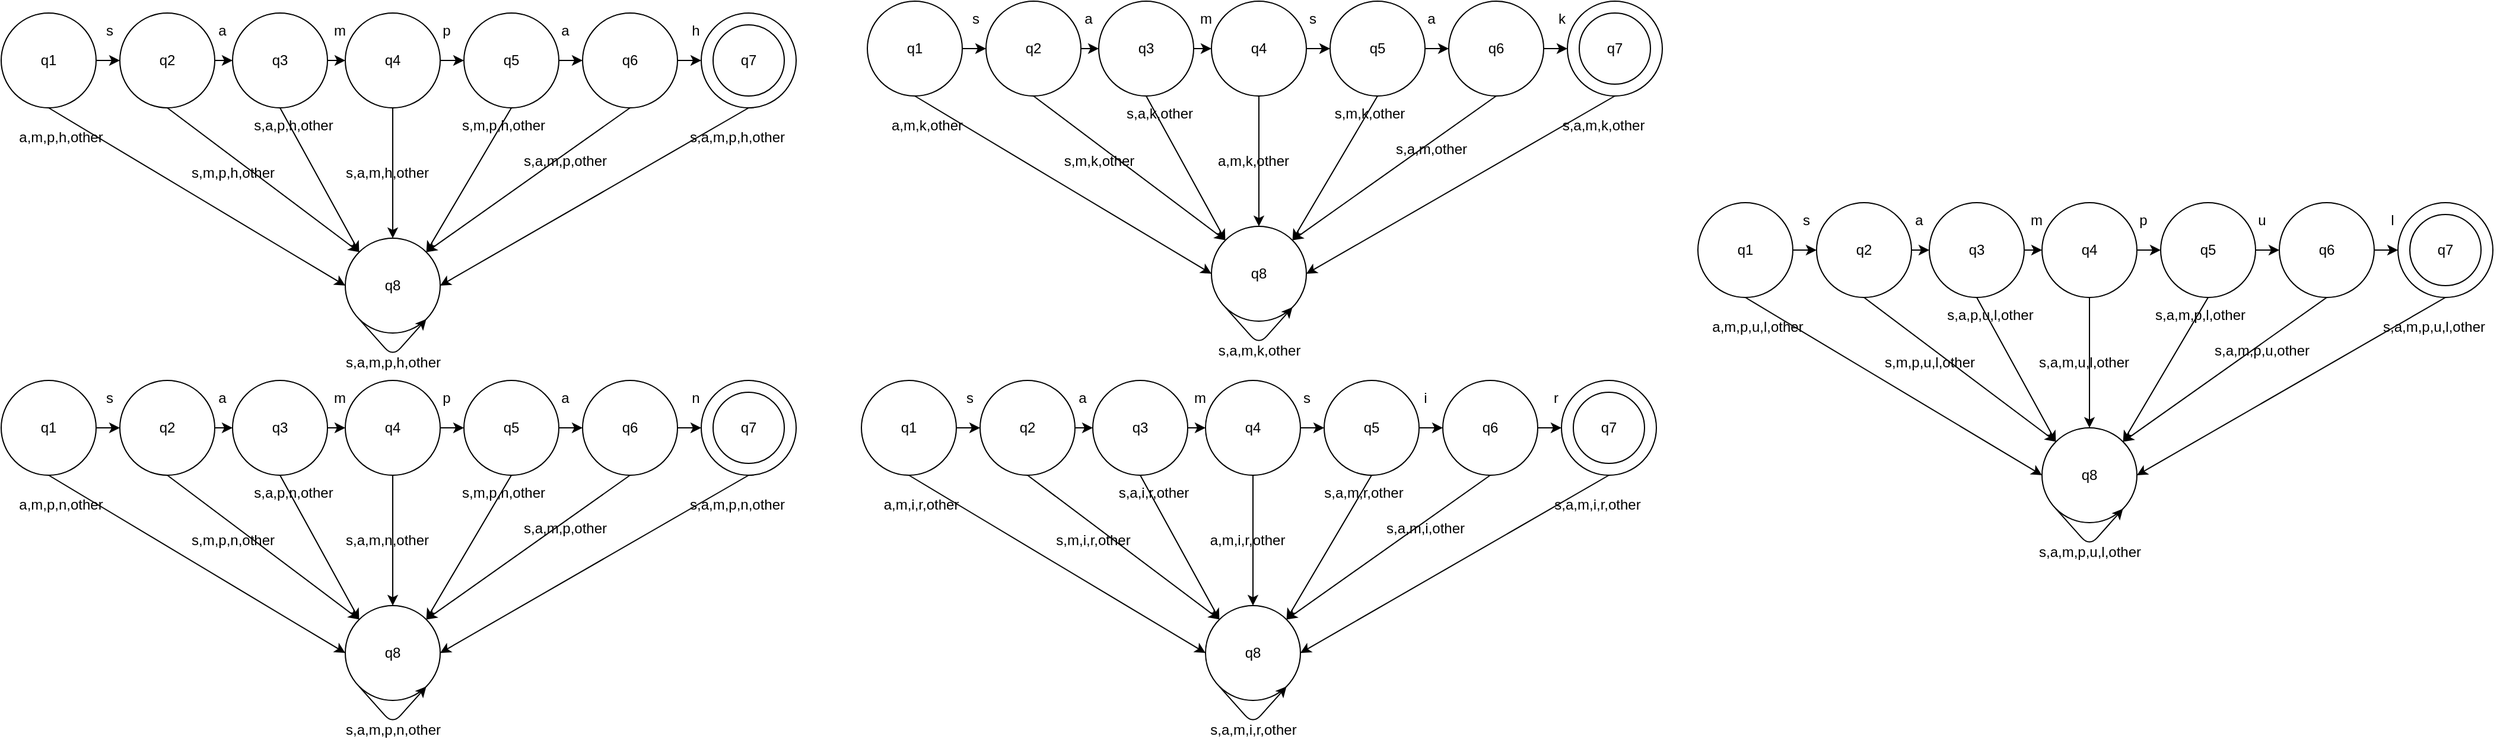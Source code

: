 <mxfile>
    <diagram id="jckyXonBor7XSAsJ5HTM" name="Page-1">
        <mxGraphModel dx="1883" dy="1335" grid="1" gridSize="10" guides="1" tooltips="1" connect="1" arrows="1" fold="1" page="1" pageScale="1" pageWidth="850" pageHeight="1100" math="0" shadow="0">
            <root>
                <mxCell id="0"/>
                <mxCell id="1" parent="0"/>
                <mxCell id="9" style="edgeStyle=none;html=1;exitX=1;exitY=0.5;exitDx=0;exitDy=0;entryX=0;entryY=0.5;entryDx=0;entryDy=0;" parent="1" source="2" target="8" edge="1">
                    <mxGeometry relative="1" as="geometry"/>
                </mxCell>
                <mxCell id="16" style="edgeStyle=none;html=1;exitX=0.5;exitY=1;exitDx=0;exitDy=0;entryX=0;entryY=0.5;entryDx=0;entryDy=0;" parent="1" source="2" target="15" edge="1">
                    <mxGeometry relative="1" as="geometry"/>
                </mxCell>
                <mxCell id="2" value="q1" style="ellipse;whiteSpace=wrap;html=1;" parent="1" vertex="1">
                    <mxGeometry x="50" y="20" width="80" height="80" as="geometry"/>
                </mxCell>
                <mxCell id="22" style="edgeStyle=none;html=1;exitX=0.5;exitY=1;exitDx=0;exitDy=0;entryX=1;entryY=0.5;entryDx=0;entryDy=0;" parent="1" source="3" target="15" edge="1">
                    <mxGeometry relative="1" as="geometry"/>
                </mxCell>
                <mxCell id="3" value="" style="ellipse;whiteSpace=wrap;html=1;" parent="1" vertex="1">
                    <mxGeometry x="640" y="20" width="80" height="80" as="geometry"/>
                </mxCell>
                <mxCell id="13" style="edgeStyle=none;html=1;exitX=1;exitY=0.5;exitDx=0;exitDy=0;entryX=0;entryY=0.5;entryDx=0;entryDy=0;" parent="1" source="4" target="5" edge="1">
                    <mxGeometry relative="1" as="geometry"/>
                </mxCell>
                <mxCell id="20" style="edgeStyle=none;html=1;exitX=0.5;exitY=1;exitDx=0;exitDy=0;entryX=1;entryY=0;entryDx=0;entryDy=0;" parent="1" source="4" target="15" edge="1">
                    <mxGeometry relative="1" as="geometry"/>
                </mxCell>
                <mxCell id="4" value="q5" style="ellipse;whiteSpace=wrap;html=1;" parent="1" vertex="1">
                    <mxGeometry x="440" y="20" width="80" height="80" as="geometry"/>
                </mxCell>
                <mxCell id="14" style="edgeStyle=none;html=1;exitX=1;exitY=0.5;exitDx=0;exitDy=0;entryX=0;entryY=0.5;entryDx=0;entryDy=0;" parent="1" source="5" target="3" edge="1">
                    <mxGeometry relative="1" as="geometry"/>
                </mxCell>
                <mxCell id="21" style="edgeStyle=none;html=1;exitX=0.5;exitY=1;exitDx=0;exitDy=0;entryX=1;entryY=0;entryDx=0;entryDy=0;" parent="1" source="5" target="15" edge="1">
                    <mxGeometry relative="1" as="geometry">
                        <mxPoint x="410" y="260" as="targetPoint"/>
                    </mxGeometry>
                </mxCell>
                <mxCell id="5" value="q6" style="ellipse;whiteSpace=wrap;html=1;" parent="1" vertex="1">
                    <mxGeometry x="540" y="20" width="80" height="80" as="geometry"/>
                </mxCell>
                <mxCell id="12" style="edgeStyle=none;html=1;exitX=1;exitY=0.5;exitDx=0;exitDy=0;entryX=0;entryY=0.5;entryDx=0;entryDy=0;" parent="1" source="6" target="4" edge="1">
                    <mxGeometry relative="1" as="geometry"/>
                </mxCell>
                <mxCell id="19" style="edgeStyle=none;html=1;exitX=0.5;exitY=1;exitDx=0;exitDy=0;entryX=0.5;entryY=0;entryDx=0;entryDy=0;" parent="1" source="6" target="15" edge="1">
                    <mxGeometry relative="1" as="geometry"/>
                </mxCell>
                <mxCell id="6" value="q4" style="ellipse;whiteSpace=wrap;html=1;" parent="1" vertex="1">
                    <mxGeometry x="340" y="20" width="80" height="80" as="geometry"/>
                </mxCell>
                <mxCell id="11" style="edgeStyle=none;html=1;exitX=1;exitY=0.5;exitDx=0;exitDy=0;entryX=0;entryY=0.5;entryDx=0;entryDy=0;" parent="1" source="7" target="6" edge="1">
                    <mxGeometry relative="1" as="geometry"/>
                </mxCell>
                <mxCell id="18" style="edgeStyle=none;html=1;exitX=0.5;exitY=1;exitDx=0;exitDy=0;entryX=0;entryY=0;entryDx=0;entryDy=0;" parent="1" source="7" target="15" edge="1">
                    <mxGeometry relative="1" as="geometry">
                        <mxPoint x="350" y="260" as="targetPoint"/>
                    </mxGeometry>
                </mxCell>
                <mxCell id="7" value="q3" style="ellipse;whiteSpace=wrap;html=1;" parent="1" vertex="1">
                    <mxGeometry x="245" y="20" width="80" height="80" as="geometry"/>
                </mxCell>
                <mxCell id="10" style="edgeStyle=none;html=1;exitX=1;exitY=0.5;exitDx=0;exitDy=0;entryX=0;entryY=0.5;entryDx=0;entryDy=0;" parent="1" source="8" target="7" edge="1">
                    <mxGeometry relative="1" as="geometry"/>
                </mxCell>
                <mxCell id="17" style="edgeStyle=none;html=1;exitX=0.5;exitY=1;exitDx=0;exitDy=0;entryX=0;entryY=0;entryDx=0;entryDy=0;" parent="1" source="8" target="15" edge="1">
                    <mxGeometry relative="1" as="geometry"/>
                </mxCell>
                <mxCell id="8" value="q2" style="ellipse;whiteSpace=wrap;html=1;" parent="1" vertex="1">
                    <mxGeometry x="150" y="20" width="80" height="80" as="geometry"/>
                </mxCell>
                <mxCell id="15" value="q8" style="ellipse;whiteSpace=wrap;html=1;" parent="1" vertex="1">
                    <mxGeometry x="340" y="210" width="80" height="80" as="geometry"/>
                </mxCell>
                <mxCell id="23" value="s" style="text;html=1;align=center;verticalAlign=middle;resizable=0;points=[];autosize=1;strokeColor=none;fillColor=none;" parent="1" vertex="1">
                    <mxGeometry x="126" y="20" width="30" height="30" as="geometry"/>
                </mxCell>
                <mxCell id="24" value="a" style="text;html=1;align=center;verticalAlign=middle;resizable=0;points=[];autosize=1;strokeColor=none;fillColor=none;" parent="1" vertex="1">
                    <mxGeometry x="221" y="20" width="30" height="30" as="geometry"/>
                </mxCell>
                <mxCell id="25" value="m" style="text;html=1;align=center;verticalAlign=middle;resizable=0;points=[];autosize=1;strokeColor=none;fillColor=none;" parent="1" vertex="1">
                    <mxGeometry x="320" y="20" width="30" height="30" as="geometry"/>
                </mxCell>
                <mxCell id="26" value="p" style="text;html=1;align=center;verticalAlign=middle;resizable=0;points=[];autosize=1;strokeColor=none;fillColor=none;" parent="1" vertex="1">
                    <mxGeometry x="410" y="20" width="30" height="30" as="geometry"/>
                </mxCell>
                <mxCell id="27" value="a" style="text;html=1;align=center;verticalAlign=middle;resizable=0;points=[];autosize=1;strokeColor=none;fillColor=none;" parent="1" vertex="1">
                    <mxGeometry x="510" y="20" width="30" height="30" as="geometry"/>
                </mxCell>
                <mxCell id="28" value="h" style="text;html=1;align=center;verticalAlign=middle;resizable=0;points=[];autosize=1;strokeColor=none;fillColor=none;" parent="1" vertex="1">
                    <mxGeometry x="620" y="20" width="30" height="30" as="geometry"/>
                </mxCell>
                <mxCell id="29" value="a,m,p,h,other" style="text;html=1;align=center;verticalAlign=middle;resizable=0;points=[];autosize=1;strokeColor=none;fillColor=none;" parent="1" vertex="1">
                    <mxGeometry x="55" y="110" width="90" height="30" as="geometry"/>
                </mxCell>
                <mxCell id="30" value="s,m,p,h,other" style="text;html=1;align=center;verticalAlign=middle;resizable=0;points=[];autosize=1;strokeColor=none;fillColor=none;" parent="1" vertex="1">
                    <mxGeometry x="200" y="140" width="90" height="30" as="geometry"/>
                </mxCell>
                <mxCell id="31" value="s,a,p,h,other" style="text;html=1;align=center;verticalAlign=middle;resizable=0;points=[];autosize=1;strokeColor=none;fillColor=none;" parent="1" vertex="1">
                    <mxGeometry x="251" y="100" width="90" height="30" as="geometry"/>
                </mxCell>
                <mxCell id="32" value="s,a,m,h,other" style="text;html=1;align=center;verticalAlign=middle;resizable=0;points=[];autosize=1;strokeColor=none;fillColor=none;" parent="1" vertex="1">
                    <mxGeometry x="330" y="140" width="90" height="30" as="geometry"/>
                </mxCell>
                <mxCell id="35" value="s,m,p,h,other" style="text;html=1;align=center;verticalAlign=middle;resizable=0;points=[];autosize=1;strokeColor=none;fillColor=none;" parent="1" vertex="1">
                    <mxGeometry x="428" y="100" width="90" height="30" as="geometry"/>
                </mxCell>
                <mxCell id="36" value="s,a,m,p,other" style="text;html=1;align=center;verticalAlign=middle;resizable=0;points=[];autosize=1;strokeColor=none;fillColor=none;" parent="1" vertex="1">
                    <mxGeometry x="480" y="130" width="90" height="30" as="geometry"/>
                </mxCell>
                <mxCell id="38" value="s,a,m,p,h,other" style="text;html=1;align=center;verticalAlign=middle;resizable=0;points=[];autosize=1;strokeColor=none;fillColor=none;" parent="1" vertex="1">
                    <mxGeometry x="620" y="110" width="100" height="30" as="geometry"/>
                </mxCell>
                <mxCell id="39" value="s,a,m,p,h,other" style="text;html=1;align=center;verticalAlign=middle;resizable=0;points=[];autosize=1;strokeColor=none;fillColor=none;" parent="1" vertex="1">
                    <mxGeometry x="330" y="300" width="100" height="30" as="geometry"/>
                </mxCell>
                <mxCell id="40" value="q7" style="ellipse;whiteSpace=wrap;html=1;aspect=fixed;" parent="1" vertex="1">
                    <mxGeometry x="650" y="30" width="60" height="60" as="geometry"/>
                </mxCell>
                <mxCell id="41" style="edgeStyle=none;html=1;exitX=1;exitY=0.5;exitDx=0;exitDy=0;entryX=0;entryY=0.5;entryDx=0;entryDy=0;" parent="1" source="43" target="60" edge="1">
                    <mxGeometry relative="1" as="geometry"/>
                </mxCell>
                <mxCell id="42" style="edgeStyle=none;html=1;exitX=0.5;exitY=1;exitDx=0;exitDy=0;entryX=0;entryY=0.5;entryDx=0;entryDy=0;" parent="1" source="43" target="61" edge="1">
                    <mxGeometry relative="1" as="geometry"/>
                </mxCell>
                <mxCell id="43" value="q1" style="ellipse;whiteSpace=wrap;html=1;" parent="1" vertex="1">
                    <mxGeometry x="50" y="330" width="80" height="80" as="geometry"/>
                </mxCell>
                <mxCell id="44" style="edgeStyle=none;html=1;exitX=0.5;exitY=1;exitDx=0;exitDy=0;entryX=1;entryY=0.5;entryDx=0;entryDy=0;" parent="1" source="45" target="61" edge="1">
                    <mxGeometry relative="1" as="geometry"/>
                </mxCell>
                <mxCell id="45" value="" style="ellipse;whiteSpace=wrap;html=1;" parent="1" vertex="1">
                    <mxGeometry x="640" y="330" width="80" height="80" as="geometry"/>
                </mxCell>
                <mxCell id="46" style="edgeStyle=none;html=1;exitX=1;exitY=0.5;exitDx=0;exitDy=0;entryX=0;entryY=0.5;entryDx=0;entryDy=0;" parent="1" source="48" target="51" edge="1">
                    <mxGeometry relative="1" as="geometry"/>
                </mxCell>
                <mxCell id="47" style="edgeStyle=none;html=1;exitX=0.5;exitY=1;exitDx=0;exitDy=0;entryX=1;entryY=0;entryDx=0;entryDy=0;" parent="1" source="48" target="61" edge="1">
                    <mxGeometry relative="1" as="geometry"/>
                </mxCell>
                <mxCell id="48" value="q5" style="ellipse;whiteSpace=wrap;html=1;" parent="1" vertex="1">
                    <mxGeometry x="440" y="330" width="80" height="80" as="geometry"/>
                </mxCell>
                <mxCell id="49" style="edgeStyle=none;html=1;exitX=1;exitY=0.5;exitDx=0;exitDy=0;entryX=0;entryY=0.5;entryDx=0;entryDy=0;" parent="1" source="51" target="45" edge="1">
                    <mxGeometry relative="1" as="geometry"/>
                </mxCell>
                <mxCell id="50" style="edgeStyle=none;html=1;exitX=0.5;exitY=1;exitDx=0;exitDy=0;entryX=1;entryY=0;entryDx=0;entryDy=0;" parent="1" source="51" target="61" edge="1">
                    <mxGeometry relative="1" as="geometry">
                        <mxPoint x="410" y="570" as="targetPoint"/>
                    </mxGeometry>
                </mxCell>
                <mxCell id="51" value="q6" style="ellipse;whiteSpace=wrap;html=1;" parent="1" vertex="1">
                    <mxGeometry x="540" y="330" width="80" height="80" as="geometry"/>
                </mxCell>
                <mxCell id="52" style="edgeStyle=none;html=1;exitX=1;exitY=0.5;exitDx=0;exitDy=0;entryX=0;entryY=0.5;entryDx=0;entryDy=0;" parent="1" source="54" target="48" edge="1">
                    <mxGeometry relative="1" as="geometry"/>
                </mxCell>
                <mxCell id="53" style="edgeStyle=none;html=1;exitX=0.5;exitY=1;exitDx=0;exitDy=0;entryX=0.5;entryY=0;entryDx=0;entryDy=0;" parent="1" source="54" target="61" edge="1">
                    <mxGeometry relative="1" as="geometry"/>
                </mxCell>
                <mxCell id="54" value="q4" style="ellipse;whiteSpace=wrap;html=1;" parent="1" vertex="1">
                    <mxGeometry x="340" y="330" width="80" height="80" as="geometry"/>
                </mxCell>
                <mxCell id="55" style="edgeStyle=none;html=1;exitX=1;exitY=0.5;exitDx=0;exitDy=0;entryX=0;entryY=0.5;entryDx=0;entryDy=0;" parent="1" source="57" target="54" edge="1">
                    <mxGeometry relative="1" as="geometry"/>
                </mxCell>
                <mxCell id="56" style="edgeStyle=none;html=1;exitX=0.5;exitY=1;exitDx=0;exitDy=0;entryX=0;entryY=0;entryDx=0;entryDy=0;" parent="1" source="57" target="61" edge="1">
                    <mxGeometry relative="1" as="geometry">
                        <mxPoint x="350" y="570" as="targetPoint"/>
                    </mxGeometry>
                </mxCell>
                <mxCell id="57" value="q3" style="ellipse;whiteSpace=wrap;html=1;" parent="1" vertex="1">
                    <mxGeometry x="245" y="330" width="80" height="80" as="geometry"/>
                </mxCell>
                <mxCell id="58" style="edgeStyle=none;html=1;exitX=1;exitY=0.5;exitDx=0;exitDy=0;entryX=0;entryY=0.5;entryDx=0;entryDy=0;" parent="1" source="60" target="57" edge="1">
                    <mxGeometry relative="1" as="geometry"/>
                </mxCell>
                <mxCell id="59" style="edgeStyle=none;html=1;exitX=0.5;exitY=1;exitDx=0;exitDy=0;entryX=0;entryY=0;entryDx=0;entryDy=0;" parent="1" source="60" target="61" edge="1">
                    <mxGeometry relative="1" as="geometry"/>
                </mxCell>
                <mxCell id="60" value="q2" style="ellipse;whiteSpace=wrap;html=1;" parent="1" vertex="1">
                    <mxGeometry x="150" y="330" width="80" height="80" as="geometry"/>
                </mxCell>
                <mxCell id="61" value="q8" style="ellipse;whiteSpace=wrap;html=1;" parent="1" vertex="1">
                    <mxGeometry x="340" y="520" width="80" height="80" as="geometry"/>
                </mxCell>
                <mxCell id="62" value="s" style="text;html=1;align=center;verticalAlign=middle;resizable=0;points=[];autosize=1;strokeColor=none;fillColor=none;" parent="1" vertex="1">
                    <mxGeometry x="126" y="330" width="30" height="30" as="geometry"/>
                </mxCell>
                <mxCell id="63" value="a" style="text;html=1;align=center;verticalAlign=middle;resizable=0;points=[];autosize=1;strokeColor=none;fillColor=none;" parent="1" vertex="1">
                    <mxGeometry x="221" y="330" width="30" height="30" as="geometry"/>
                </mxCell>
                <mxCell id="64" value="m" style="text;html=1;align=center;verticalAlign=middle;resizable=0;points=[];autosize=1;strokeColor=none;fillColor=none;" parent="1" vertex="1">
                    <mxGeometry x="320" y="330" width="30" height="30" as="geometry"/>
                </mxCell>
                <mxCell id="65" value="p" style="text;html=1;align=center;verticalAlign=middle;resizable=0;points=[];autosize=1;strokeColor=none;fillColor=none;" parent="1" vertex="1">
                    <mxGeometry x="410" y="330" width="30" height="30" as="geometry"/>
                </mxCell>
                <mxCell id="66" value="a" style="text;html=1;align=center;verticalAlign=middle;resizable=0;points=[];autosize=1;strokeColor=none;fillColor=none;" parent="1" vertex="1">
                    <mxGeometry x="510" y="330" width="30" height="30" as="geometry"/>
                </mxCell>
                <mxCell id="67" value="n" style="text;html=1;align=center;verticalAlign=middle;resizable=0;points=[];autosize=1;strokeColor=none;fillColor=none;" parent="1" vertex="1">
                    <mxGeometry x="620" y="330" width="30" height="30" as="geometry"/>
                </mxCell>
                <mxCell id="68" value="a,m,p,n,other" style="text;html=1;align=center;verticalAlign=middle;resizable=0;points=[];autosize=1;strokeColor=none;fillColor=none;" parent="1" vertex="1">
                    <mxGeometry x="55" y="420" width="90" height="30" as="geometry"/>
                </mxCell>
                <mxCell id="69" value="s,m,p,n,other" style="text;html=1;align=center;verticalAlign=middle;resizable=0;points=[];autosize=1;strokeColor=none;fillColor=none;" parent="1" vertex="1">
                    <mxGeometry x="200" y="450" width="90" height="30" as="geometry"/>
                </mxCell>
                <mxCell id="70" value="s,a,p,n,other" style="text;html=1;align=center;verticalAlign=middle;resizable=0;points=[];autosize=1;strokeColor=none;fillColor=none;" parent="1" vertex="1">
                    <mxGeometry x="251" y="410" width="90" height="30" as="geometry"/>
                </mxCell>
                <mxCell id="71" value="s,a,m,n,other" style="text;html=1;align=center;verticalAlign=middle;resizable=0;points=[];autosize=1;strokeColor=none;fillColor=none;" parent="1" vertex="1">
                    <mxGeometry x="330" y="450" width="90" height="30" as="geometry"/>
                </mxCell>
                <mxCell id="72" value="s,m,p,n,other" style="text;html=1;align=center;verticalAlign=middle;resizable=0;points=[];autosize=1;strokeColor=none;fillColor=none;" parent="1" vertex="1">
                    <mxGeometry x="428" y="410" width="90" height="30" as="geometry"/>
                </mxCell>
                <mxCell id="73" value="s,a,m,p,other" style="text;html=1;align=center;verticalAlign=middle;resizable=0;points=[];autosize=1;strokeColor=none;fillColor=none;" parent="1" vertex="1">
                    <mxGeometry x="480" y="440" width="90" height="30" as="geometry"/>
                </mxCell>
                <mxCell id="74" value="s,a,m,p,n,other" style="text;html=1;align=center;verticalAlign=middle;resizable=0;points=[];autosize=1;strokeColor=none;fillColor=none;" parent="1" vertex="1">
                    <mxGeometry x="620" y="420" width="100" height="30" as="geometry"/>
                </mxCell>
                <mxCell id="75" value="s,a,m,p,n,other" style="text;html=1;align=center;verticalAlign=middle;resizable=0;points=[];autosize=1;strokeColor=none;fillColor=none;" parent="1" vertex="1">
                    <mxGeometry x="330" y="610" width="100" height="30" as="geometry"/>
                </mxCell>
                <mxCell id="76" value="q7" style="ellipse;whiteSpace=wrap;html=1;aspect=fixed;" parent="1" vertex="1">
                    <mxGeometry x="650" y="340" width="60" height="60" as="geometry"/>
                </mxCell>
                <mxCell id="77" style="edgeStyle=none;html=1;exitX=1;exitY=0.5;exitDx=0;exitDy=0;entryX=0;entryY=0.5;entryDx=0;entryDy=0;" parent="1" source="79" target="96" edge="1">
                    <mxGeometry relative="1" as="geometry"/>
                </mxCell>
                <mxCell id="78" style="edgeStyle=none;html=1;exitX=0.5;exitY=1;exitDx=0;exitDy=0;entryX=0;entryY=0.5;entryDx=0;entryDy=0;" parent="1" source="79" target="97" edge="1">
                    <mxGeometry relative="1" as="geometry"/>
                </mxCell>
                <mxCell id="79" value="q1" style="ellipse;whiteSpace=wrap;html=1;" parent="1" vertex="1">
                    <mxGeometry x="1480" y="180" width="80" height="80" as="geometry"/>
                </mxCell>
                <mxCell id="80" style="edgeStyle=none;html=1;exitX=0.5;exitY=1;exitDx=0;exitDy=0;entryX=1;entryY=0.5;entryDx=0;entryDy=0;" parent="1" source="81" target="97" edge="1">
                    <mxGeometry relative="1" as="geometry"/>
                </mxCell>
                <mxCell id="81" value="" style="ellipse;whiteSpace=wrap;html=1;" parent="1" vertex="1">
                    <mxGeometry x="2070" y="180" width="80" height="80" as="geometry"/>
                </mxCell>
                <mxCell id="82" style="edgeStyle=none;html=1;exitX=1;exitY=0.5;exitDx=0;exitDy=0;entryX=0;entryY=0.5;entryDx=0;entryDy=0;" parent="1" source="84" target="87" edge="1">
                    <mxGeometry relative="1" as="geometry"/>
                </mxCell>
                <mxCell id="83" style="edgeStyle=none;html=1;exitX=0.5;exitY=1;exitDx=0;exitDy=0;entryX=1;entryY=0;entryDx=0;entryDy=0;" parent="1" source="84" target="97" edge="1">
                    <mxGeometry relative="1" as="geometry"/>
                </mxCell>
                <mxCell id="84" value="q5" style="ellipse;whiteSpace=wrap;html=1;" parent="1" vertex="1">
                    <mxGeometry x="1870" y="180" width="80" height="80" as="geometry"/>
                </mxCell>
                <mxCell id="85" style="edgeStyle=none;html=1;exitX=1;exitY=0.5;exitDx=0;exitDy=0;entryX=0;entryY=0.5;entryDx=0;entryDy=0;" parent="1" source="87" target="81" edge="1">
                    <mxGeometry relative="1" as="geometry"/>
                </mxCell>
                <mxCell id="86" style="edgeStyle=none;html=1;exitX=0.5;exitY=1;exitDx=0;exitDy=0;entryX=1;entryY=0;entryDx=0;entryDy=0;" parent="1" source="87" target="97" edge="1">
                    <mxGeometry relative="1" as="geometry">
                        <mxPoint x="1840" y="420" as="targetPoint"/>
                    </mxGeometry>
                </mxCell>
                <mxCell id="87" value="q6" style="ellipse;whiteSpace=wrap;html=1;" parent="1" vertex="1">
                    <mxGeometry x="1970" y="180" width="80" height="80" as="geometry"/>
                </mxCell>
                <mxCell id="88" style="edgeStyle=none;html=1;exitX=1;exitY=0.5;exitDx=0;exitDy=0;entryX=0;entryY=0.5;entryDx=0;entryDy=0;" parent="1" source="90" target="84" edge="1">
                    <mxGeometry relative="1" as="geometry"/>
                </mxCell>
                <mxCell id="89" style="edgeStyle=none;html=1;exitX=0.5;exitY=1;exitDx=0;exitDy=0;entryX=0.5;entryY=0;entryDx=0;entryDy=0;" parent="1" source="90" target="97" edge="1">
                    <mxGeometry relative="1" as="geometry"/>
                </mxCell>
                <mxCell id="90" value="q4" style="ellipse;whiteSpace=wrap;html=1;" parent="1" vertex="1">
                    <mxGeometry x="1770" y="180" width="80" height="80" as="geometry"/>
                </mxCell>
                <mxCell id="91" style="edgeStyle=none;html=1;exitX=1;exitY=0.5;exitDx=0;exitDy=0;entryX=0;entryY=0.5;entryDx=0;entryDy=0;" parent="1" source="93" target="90" edge="1">
                    <mxGeometry relative="1" as="geometry"/>
                </mxCell>
                <mxCell id="92" style="edgeStyle=none;html=1;exitX=0.5;exitY=1;exitDx=0;exitDy=0;entryX=0;entryY=0;entryDx=0;entryDy=0;" parent="1" source="93" target="97" edge="1">
                    <mxGeometry relative="1" as="geometry">
                        <mxPoint x="1780" y="420" as="targetPoint"/>
                    </mxGeometry>
                </mxCell>
                <mxCell id="93" value="q3" style="ellipse;whiteSpace=wrap;html=1;" parent="1" vertex="1">
                    <mxGeometry x="1675" y="180" width="80" height="80" as="geometry"/>
                </mxCell>
                <mxCell id="94" style="edgeStyle=none;html=1;exitX=1;exitY=0.5;exitDx=0;exitDy=0;entryX=0;entryY=0.5;entryDx=0;entryDy=0;" parent="1" source="96" target="93" edge="1">
                    <mxGeometry relative="1" as="geometry"/>
                </mxCell>
                <mxCell id="95" style="edgeStyle=none;html=1;exitX=0.5;exitY=1;exitDx=0;exitDy=0;entryX=0;entryY=0;entryDx=0;entryDy=0;" parent="1" source="96" target="97" edge="1">
                    <mxGeometry relative="1" as="geometry"/>
                </mxCell>
                <mxCell id="96" value="q2" style="ellipse;whiteSpace=wrap;html=1;" parent="1" vertex="1">
                    <mxGeometry x="1580" y="180" width="80" height="80" as="geometry"/>
                </mxCell>
                <mxCell id="97" value="q8" style="ellipse;whiteSpace=wrap;html=1;" parent="1" vertex="1">
                    <mxGeometry x="1770" y="370" width="80" height="80" as="geometry"/>
                </mxCell>
                <mxCell id="98" value="s" style="text;html=1;align=center;verticalAlign=middle;resizable=0;points=[];autosize=1;strokeColor=none;fillColor=none;" parent="1" vertex="1">
                    <mxGeometry x="1556" y="180" width="30" height="30" as="geometry"/>
                </mxCell>
                <mxCell id="99" value="a" style="text;html=1;align=center;verticalAlign=middle;resizable=0;points=[];autosize=1;strokeColor=none;fillColor=none;" parent="1" vertex="1">
                    <mxGeometry x="1651" y="180" width="30" height="30" as="geometry"/>
                </mxCell>
                <mxCell id="100" value="m" style="text;html=1;align=center;verticalAlign=middle;resizable=0;points=[];autosize=1;strokeColor=none;fillColor=none;" parent="1" vertex="1">
                    <mxGeometry x="1750" y="180" width="30" height="30" as="geometry"/>
                </mxCell>
                <mxCell id="101" value="p" style="text;html=1;align=center;verticalAlign=middle;resizable=0;points=[];autosize=1;strokeColor=none;fillColor=none;" parent="1" vertex="1">
                    <mxGeometry x="1840" y="180" width="30" height="30" as="geometry"/>
                </mxCell>
                <mxCell id="102" value="u" style="text;html=1;align=center;verticalAlign=middle;resizable=0;points=[];autosize=1;strokeColor=none;fillColor=none;" parent="1" vertex="1">
                    <mxGeometry x="1940" y="180" width="30" height="30" as="geometry"/>
                </mxCell>
                <mxCell id="103" value="l" style="text;html=1;align=center;verticalAlign=middle;resizable=0;points=[];autosize=1;strokeColor=none;fillColor=none;" parent="1" vertex="1">
                    <mxGeometry x="2050" y="180" width="30" height="30" as="geometry"/>
                </mxCell>
                <mxCell id="104" value="a,m,p,u,l,other" style="text;html=1;align=center;verticalAlign=middle;resizable=0;points=[];autosize=1;strokeColor=none;fillColor=none;" parent="1" vertex="1">
                    <mxGeometry x="1480" y="270" width="100" height="30" as="geometry"/>
                </mxCell>
                <mxCell id="105" value="s,m,p,u,l,other" style="text;html=1;align=center;verticalAlign=middle;resizable=0;points=[];autosize=1;strokeColor=none;fillColor=none;" parent="1" vertex="1">
                    <mxGeometry x="1625" y="300" width="100" height="30" as="geometry"/>
                </mxCell>
                <mxCell id="106" value="s,a,p,u,l,other" style="text;html=1;align=center;verticalAlign=middle;resizable=0;points=[];autosize=1;strokeColor=none;fillColor=none;" parent="1" vertex="1">
                    <mxGeometry x="1676" y="260" width="100" height="30" as="geometry"/>
                </mxCell>
                <mxCell id="107" value="s,a,m,u,l,other" style="text;html=1;align=center;verticalAlign=middle;resizable=0;points=[];autosize=1;strokeColor=none;fillColor=none;" parent="1" vertex="1">
                    <mxGeometry x="1755" y="300" width="100" height="30" as="geometry"/>
                </mxCell>
                <mxCell id="108" value="s,a,m,p,l,other" style="text;html=1;align=center;verticalAlign=middle;resizable=0;points=[];autosize=1;strokeColor=none;fillColor=none;" parent="1" vertex="1">
                    <mxGeometry x="1853" y="260" width="100" height="30" as="geometry"/>
                </mxCell>
                <mxCell id="109" value="s,a,m,p,u,other" style="text;html=1;align=center;verticalAlign=middle;resizable=0;points=[];autosize=1;strokeColor=none;fillColor=none;" parent="1" vertex="1">
                    <mxGeometry x="1905" y="290" width="100" height="30" as="geometry"/>
                </mxCell>
                <mxCell id="110" value="s,a,m,p,u,l,other" style="text;html=1;align=center;verticalAlign=middle;resizable=0;points=[];autosize=1;strokeColor=none;fillColor=none;" parent="1" vertex="1">
                    <mxGeometry x="2045" y="270" width="110" height="30" as="geometry"/>
                </mxCell>
                <mxCell id="111" value="s,a,m,p,u,l,other" style="text;html=1;align=center;verticalAlign=middle;resizable=0;points=[];autosize=1;strokeColor=none;fillColor=none;" parent="1" vertex="1">
                    <mxGeometry x="1755" y="460" width="110" height="30" as="geometry"/>
                </mxCell>
                <mxCell id="112" value="q7" style="ellipse;whiteSpace=wrap;html=1;aspect=fixed;" parent="1" vertex="1">
                    <mxGeometry x="2080" y="190" width="60" height="60" as="geometry"/>
                </mxCell>
                <mxCell id="113" style="edgeStyle=none;html=1;exitX=1;exitY=0.5;exitDx=0;exitDy=0;entryX=0;entryY=0.5;entryDx=0;entryDy=0;" parent="1" source="115" target="132" edge="1">
                    <mxGeometry relative="1" as="geometry"/>
                </mxCell>
                <mxCell id="114" style="edgeStyle=none;html=1;exitX=0.5;exitY=1;exitDx=0;exitDy=0;entryX=0;entryY=0.5;entryDx=0;entryDy=0;" parent="1" source="115" target="133" edge="1">
                    <mxGeometry relative="1" as="geometry"/>
                </mxCell>
                <mxCell id="115" value="q1" style="ellipse;whiteSpace=wrap;html=1;" parent="1" vertex="1">
                    <mxGeometry x="780" y="10" width="80" height="80" as="geometry"/>
                </mxCell>
                <mxCell id="116" style="edgeStyle=none;html=1;exitX=0.5;exitY=1;exitDx=0;exitDy=0;entryX=1;entryY=0.5;entryDx=0;entryDy=0;" parent="1" source="117" target="133" edge="1">
                    <mxGeometry relative="1" as="geometry"/>
                </mxCell>
                <mxCell id="117" value="" style="ellipse;whiteSpace=wrap;html=1;" parent="1" vertex="1">
                    <mxGeometry x="1370" y="10" width="80" height="80" as="geometry"/>
                </mxCell>
                <mxCell id="118" style="edgeStyle=none;html=1;exitX=1;exitY=0.5;exitDx=0;exitDy=0;entryX=0;entryY=0.5;entryDx=0;entryDy=0;" parent="1" source="120" target="123" edge="1">
                    <mxGeometry relative="1" as="geometry"/>
                </mxCell>
                <mxCell id="119" style="edgeStyle=none;html=1;exitX=0.5;exitY=1;exitDx=0;exitDy=0;entryX=1;entryY=0;entryDx=0;entryDy=0;" parent="1" source="120" target="133" edge="1">
                    <mxGeometry relative="1" as="geometry"/>
                </mxCell>
                <mxCell id="120" value="q5" style="ellipse;whiteSpace=wrap;html=1;" parent="1" vertex="1">
                    <mxGeometry x="1170" y="10" width="80" height="80" as="geometry"/>
                </mxCell>
                <mxCell id="121" style="edgeStyle=none;html=1;exitX=1;exitY=0.5;exitDx=0;exitDy=0;entryX=0;entryY=0.5;entryDx=0;entryDy=0;" parent="1" source="123" target="117" edge="1">
                    <mxGeometry relative="1" as="geometry"/>
                </mxCell>
                <mxCell id="122" style="edgeStyle=none;html=1;exitX=0.5;exitY=1;exitDx=0;exitDy=0;entryX=1;entryY=0;entryDx=0;entryDy=0;" parent="1" source="123" target="133" edge="1">
                    <mxGeometry relative="1" as="geometry">
                        <mxPoint x="1140" y="250" as="targetPoint"/>
                    </mxGeometry>
                </mxCell>
                <mxCell id="123" value="q6" style="ellipse;whiteSpace=wrap;html=1;" parent="1" vertex="1">
                    <mxGeometry x="1270" y="10" width="80" height="80" as="geometry"/>
                </mxCell>
                <mxCell id="124" style="edgeStyle=none;html=1;exitX=1;exitY=0.5;exitDx=0;exitDy=0;entryX=0;entryY=0.5;entryDx=0;entryDy=0;" parent="1" source="126" target="120" edge="1">
                    <mxGeometry relative="1" as="geometry"/>
                </mxCell>
                <mxCell id="125" style="edgeStyle=none;html=1;exitX=0.5;exitY=1;exitDx=0;exitDy=0;entryX=0.5;entryY=0;entryDx=0;entryDy=0;" parent="1" source="126" target="133" edge="1">
                    <mxGeometry relative="1" as="geometry"/>
                </mxCell>
                <mxCell id="126" value="q4" style="ellipse;whiteSpace=wrap;html=1;" parent="1" vertex="1">
                    <mxGeometry x="1070" y="10" width="80" height="80" as="geometry"/>
                </mxCell>
                <mxCell id="127" style="edgeStyle=none;html=1;exitX=1;exitY=0.5;exitDx=0;exitDy=0;entryX=0;entryY=0.5;entryDx=0;entryDy=0;" parent="1" source="129" target="126" edge="1">
                    <mxGeometry relative="1" as="geometry"/>
                </mxCell>
                <mxCell id="128" style="edgeStyle=none;html=1;exitX=0.5;exitY=1;exitDx=0;exitDy=0;entryX=0;entryY=0;entryDx=0;entryDy=0;" parent="1" source="129" target="133" edge="1">
                    <mxGeometry relative="1" as="geometry">
                        <mxPoint x="1080" y="250" as="targetPoint"/>
                    </mxGeometry>
                </mxCell>
                <mxCell id="129" value="q3" style="ellipse;whiteSpace=wrap;html=1;" parent="1" vertex="1">
                    <mxGeometry x="975" y="10" width="80" height="80" as="geometry"/>
                </mxCell>
                <mxCell id="130" style="edgeStyle=none;html=1;exitX=1;exitY=0.5;exitDx=0;exitDy=0;entryX=0;entryY=0.5;entryDx=0;entryDy=0;" parent="1" source="132" target="129" edge="1">
                    <mxGeometry relative="1" as="geometry"/>
                </mxCell>
                <mxCell id="131" style="edgeStyle=none;html=1;exitX=0.5;exitY=1;exitDx=0;exitDy=0;entryX=0;entryY=0;entryDx=0;entryDy=0;" parent="1" source="132" target="133" edge="1">
                    <mxGeometry relative="1" as="geometry"/>
                </mxCell>
                <mxCell id="132" value="q2" style="ellipse;whiteSpace=wrap;html=1;" parent="1" vertex="1">
                    <mxGeometry x="880" y="10" width="80" height="80" as="geometry"/>
                </mxCell>
                <mxCell id="133" value="q8" style="ellipse;whiteSpace=wrap;html=1;" parent="1" vertex="1">
                    <mxGeometry x="1070" y="200" width="80" height="80" as="geometry"/>
                </mxCell>
                <mxCell id="134" value="s" style="text;html=1;align=center;verticalAlign=middle;resizable=0;points=[];autosize=1;strokeColor=none;fillColor=none;" parent="1" vertex="1">
                    <mxGeometry x="856" y="10" width="30" height="30" as="geometry"/>
                </mxCell>
                <mxCell id="135" value="a" style="text;html=1;align=center;verticalAlign=middle;resizable=0;points=[];autosize=1;strokeColor=none;fillColor=none;" parent="1" vertex="1">
                    <mxGeometry x="951" y="10" width="30" height="30" as="geometry"/>
                </mxCell>
                <mxCell id="136" value="m" style="text;html=1;align=center;verticalAlign=middle;resizable=0;points=[];autosize=1;strokeColor=none;fillColor=none;" parent="1" vertex="1">
                    <mxGeometry x="1050" y="10" width="30" height="30" as="geometry"/>
                </mxCell>
                <mxCell id="137" value="s" style="text;html=1;align=center;verticalAlign=middle;resizable=0;points=[];autosize=1;strokeColor=none;fillColor=none;" parent="1" vertex="1">
                    <mxGeometry x="1140" y="10" width="30" height="30" as="geometry"/>
                </mxCell>
                <mxCell id="138" value="a" style="text;html=1;align=center;verticalAlign=middle;resizable=0;points=[];autosize=1;strokeColor=none;fillColor=none;" parent="1" vertex="1">
                    <mxGeometry x="1240" y="10" width="30" height="30" as="geometry"/>
                </mxCell>
                <mxCell id="139" value="k" style="text;html=1;align=center;verticalAlign=middle;resizable=0;points=[];autosize=1;strokeColor=none;fillColor=none;" parent="1" vertex="1">
                    <mxGeometry x="1350" y="10" width="30" height="30" as="geometry"/>
                </mxCell>
                <mxCell id="140" value="a,m,k,other" style="text;html=1;align=center;verticalAlign=middle;resizable=0;points=[];autosize=1;strokeColor=none;fillColor=none;" parent="1" vertex="1">
                    <mxGeometry x="790" y="100" width="80" height="30" as="geometry"/>
                </mxCell>
                <mxCell id="141" value="s,m,k,other" style="text;html=1;align=center;verticalAlign=middle;resizable=0;points=[];autosize=1;strokeColor=none;fillColor=none;" parent="1" vertex="1">
                    <mxGeometry x="935" y="130" width="80" height="30" as="geometry"/>
                </mxCell>
                <mxCell id="142" value="s,a,k,other" style="text;html=1;align=center;verticalAlign=middle;resizable=0;points=[];autosize=1;strokeColor=none;fillColor=none;" parent="1" vertex="1">
                    <mxGeometry x="986" y="90" width="80" height="30" as="geometry"/>
                </mxCell>
                <mxCell id="143" value="a,m,k,other" style="text;html=1;align=center;verticalAlign=middle;resizable=0;points=[];autosize=1;strokeColor=none;fillColor=none;" parent="1" vertex="1">
                    <mxGeometry x="1065" y="130" width="80" height="30" as="geometry"/>
                </mxCell>
                <mxCell id="144" value="s,m,k,other" style="text;html=1;align=center;verticalAlign=middle;resizable=0;points=[];autosize=1;strokeColor=none;fillColor=none;" parent="1" vertex="1">
                    <mxGeometry x="1163" y="90" width="80" height="30" as="geometry"/>
                </mxCell>
                <mxCell id="145" value="s,a,m,other" style="text;html=1;align=center;verticalAlign=middle;resizable=0;points=[];autosize=1;strokeColor=none;fillColor=none;" parent="1" vertex="1">
                    <mxGeometry x="1215" y="120" width="80" height="30" as="geometry"/>
                </mxCell>
                <mxCell id="146" value="s,a,m,k,other" style="text;html=1;align=center;verticalAlign=middle;resizable=0;points=[];autosize=1;strokeColor=none;fillColor=none;" parent="1" vertex="1">
                    <mxGeometry x="1355" y="100" width="90" height="30" as="geometry"/>
                </mxCell>
                <mxCell id="147" value="s,a,m,k,other" style="text;html=1;align=center;verticalAlign=middle;resizable=0;points=[];autosize=1;strokeColor=none;fillColor=none;" parent="1" vertex="1">
                    <mxGeometry x="1065" y="290" width="90" height="30" as="geometry"/>
                </mxCell>
                <mxCell id="148" value="q7" style="ellipse;whiteSpace=wrap;html=1;aspect=fixed;" parent="1" vertex="1">
                    <mxGeometry x="1380" y="20" width="60" height="60" as="geometry"/>
                </mxCell>
                <mxCell id="149" style="edgeStyle=none;html=1;exitX=1;exitY=0.5;exitDx=0;exitDy=0;entryX=0;entryY=0.5;entryDx=0;entryDy=0;" parent="1" source="151" target="168" edge="1">
                    <mxGeometry relative="1" as="geometry"/>
                </mxCell>
                <mxCell id="150" style="edgeStyle=none;html=1;exitX=0.5;exitY=1;exitDx=0;exitDy=0;entryX=0;entryY=0.5;entryDx=0;entryDy=0;" parent="1" source="151" target="169" edge="1">
                    <mxGeometry relative="1" as="geometry"/>
                </mxCell>
                <mxCell id="151" value="q1" style="ellipse;whiteSpace=wrap;html=1;" parent="1" vertex="1">
                    <mxGeometry x="775" y="330" width="80" height="80" as="geometry"/>
                </mxCell>
                <mxCell id="152" style="edgeStyle=none;html=1;exitX=0.5;exitY=1;exitDx=0;exitDy=0;entryX=1;entryY=0.5;entryDx=0;entryDy=0;" parent="1" source="153" target="169" edge="1">
                    <mxGeometry relative="1" as="geometry"/>
                </mxCell>
                <mxCell id="153" value="" style="ellipse;whiteSpace=wrap;html=1;" parent="1" vertex="1">
                    <mxGeometry x="1365" y="330" width="80" height="80" as="geometry"/>
                </mxCell>
                <mxCell id="154" style="edgeStyle=none;html=1;exitX=1;exitY=0.5;exitDx=0;exitDy=0;entryX=0;entryY=0.5;entryDx=0;entryDy=0;" parent="1" source="156" target="159" edge="1">
                    <mxGeometry relative="1" as="geometry"/>
                </mxCell>
                <mxCell id="155" style="edgeStyle=none;html=1;exitX=0.5;exitY=1;exitDx=0;exitDy=0;entryX=1;entryY=0;entryDx=0;entryDy=0;" parent="1" source="156" target="169" edge="1">
                    <mxGeometry relative="1" as="geometry"/>
                </mxCell>
                <mxCell id="156" value="q5" style="ellipse;whiteSpace=wrap;html=1;" parent="1" vertex="1">
                    <mxGeometry x="1165" y="330" width="80" height="80" as="geometry"/>
                </mxCell>
                <mxCell id="157" style="edgeStyle=none;html=1;exitX=1;exitY=0.5;exitDx=0;exitDy=0;entryX=0;entryY=0.5;entryDx=0;entryDy=0;" parent="1" source="159" target="153" edge="1">
                    <mxGeometry relative="1" as="geometry"/>
                </mxCell>
                <mxCell id="158" style="edgeStyle=none;html=1;exitX=0.5;exitY=1;exitDx=0;exitDy=0;entryX=1;entryY=0;entryDx=0;entryDy=0;" parent="1" source="159" target="169" edge="1">
                    <mxGeometry relative="1" as="geometry">
                        <mxPoint x="1135" y="570" as="targetPoint"/>
                    </mxGeometry>
                </mxCell>
                <mxCell id="159" value="q6" style="ellipse;whiteSpace=wrap;html=1;" parent="1" vertex="1">
                    <mxGeometry x="1265" y="330" width="80" height="80" as="geometry"/>
                </mxCell>
                <mxCell id="160" style="edgeStyle=none;html=1;exitX=1;exitY=0.5;exitDx=0;exitDy=0;entryX=0;entryY=0.5;entryDx=0;entryDy=0;" parent="1" source="162" target="156" edge="1">
                    <mxGeometry relative="1" as="geometry"/>
                </mxCell>
                <mxCell id="161" style="edgeStyle=none;html=1;exitX=0.5;exitY=1;exitDx=0;exitDy=0;entryX=0.5;entryY=0;entryDx=0;entryDy=0;" parent="1" source="162" target="169" edge="1">
                    <mxGeometry relative="1" as="geometry"/>
                </mxCell>
                <mxCell id="162" value="q4" style="ellipse;whiteSpace=wrap;html=1;" parent="1" vertex="1">
                    <mxGeometry x="1065" y="330" width="80" height="80" as="geometry"/>
                </mxCell>
                <mxCell id="163" style="edgeStyle=none;html=1;exitX=1;exitY=0.5;exitDx=0;exitDy=0;entryX=0;entryY=0.5;entryDx=0;entryDy=0;" parent="1" source="165" target="162" edge="1">
                    <mxGeometry relative="1" as="geometry"/>
                </mxCell>
                <mxCell id="164" style="edgeStyle=none;html=1;exitX=0.5;exitY=1;exitDx=0;exitDy=0;entryX=0;entryY=0;entryDx=0;entryDy=0;" parent="1" source="165" target="169" edge="1">
                    <mxGeometry relative="1" as="geometry">
                        <mxPoint x="1075" y="570" as="targetPoint"/>
                    </mxGeometry>
                </mxCell>
                <mxCell id="165" value="q3" style="ellipse;whiteSpace=wrap;html=1;" parent="1" vertex="1">
                    <mxGeometry x="970" y="330" width="80" height="80" as="geometry"/>
                </mxCell>
                <mxCell id="166" style="edgeStyle=none;html=1;exitX=1;exitY=0.5;exitDx=0;exitDy=0;entryX=0;entryY=0.5;entryDx=0;entryDy=0;" parent="1" source="168" target="165" edge="1">
                    <mxGeometry relative="1" as="geometry"/>
                </mxCell>
                <mxCell id="167" style="edgeStyle=none;html=1;exitX=0.5;exitY=1;exitDx=0;exitDy=0;entryX=0;entryY=0;entryDx=0;entryDy=0;" parent="1" source="168" target="169" edge="1">
                    <mxGeometry relative="1" as="geometry"/>
                </mxCell>
                <mxCell id="168" value="q2" style="ellipse;whiteSpace=wrap;html=1;" parent="1" vertex="1">
                    <mxGeometry x="875" y="330" width="80" height="80" as="geometry"/>
                </mxCell>
                <mxCell id="169" value="q8" style="ellipse;whiteSpace=wrap;html=1;" parent="1" vertex="1">
                    <mxGeometry x="1065" y="520" width="80" height="80" as="geometry"/>
                </mxCell>
                <mxCell id="170" value="s" style="text;html=1;align=center;verticalAlign=middle;resizable=0;points=[];autosize=1;strokeColor=none;fillColor=none;" parent="1" vertex="1">
                    <mxGeometry x="851" y="330" width="30" height="30" as="geometry"/>
                </mxCell>
                <mxCell id="171" value="a" style="text;html=1;align=center;verticalAlign=middle;resizable=0;points=[];autosize=1;strokeColor=none;fillColor=none;" parent="1" vertex="1">
                    <mxGeometry x="946" y="330" width="30" height="30" as="geometry"/>
                </mxCell>
                <mxCell id="172" value="m" style="text;html=1;align=center;verticalAlign=middle;resizable=0;points=[];autosize=1;strokeColor=none;fillColor=none;" parent="1" vertex="1">
                    <mxGeometry x="1045" y="330" width="30" height="30" as="geometry"/>
                </mxCell>
                <mxCell id="173" value="s" style="text;html=1;align=center;verticalAlign=middle;resizable=0;points=[];autosize=1;strokeColor=none;fillColor=none;" parent="1" vertex="1">
                    <mxGeometry x="1135" y="330" width="30" height="30" as="geometry"/>
                </mxCell>
                <mxCell id="174" value="i" style="text;html=1;align=center;verticalAlign=middle;resizable=0;points=[];autosize=1;strokeColor=none;fillColor=none;" parent="1" vertex="1">
                    <mxGeometry x="1235" y="330" width="30" height="30" as="geometry"/>
                </mxCell>
                <mxCell id="175" value="r" style="text;html=1;align=center;verticalAlign=middle;resizable=0;points=[];autosize=1;strokeColor=none;fillColor=none;" parent="1" vertex="1">
                    <mxGeometry x="1345" y="330" width="30" height="30" as="geometry"/>
                </mxCell>
                <mxCell id="176" value="a,m,i,r,other" style="text;html=1;align=center;verticalAlign=middle;resizable=0;points=[];autosize=1;strokeColor=none;fillColor=none;" parent="1" vertex="1">
                    <mxGeometry x="780" y="420" width="90" height="30" as="geometry"/>
                </mxCell>
                <mxCell id="177" value="s,m,i,r,other" style="text;html=1;align=center;verticalAlign=middle;resizable=0;points=[];autosize=1;strokeColor=none;fillColor=none;" parent="1" vertex="1">
                    <mxGeometry x="925" y="450" width="90" height="30" as="geometry"/>
                </mxCell>
                <mxCell id="178" value="s,a,i,r,other" style="text;html=1;align=center;verticalAlign=middle;resizable=0;points=[];autosize=1;strokeColor=none;fillColor=none;" parent="1" vertex="1">
                    <mxGeometry x="981" y="410" width="80" height="30" as="geometry"/>
                </mxCell>
                <mxCell id="179" value="a,m,i,r,other" style="text;html=1;align=center;verticalAlign=middle;resizable=0;points=[];autosize=1;strokeColor=none;fillColor=none;" parent="1" vertex="1">
                    <mxGeometry x="1055" y="450" width="90" height="30" as="geometry"/>
                </mxCell>
                <mxCell id="180" value="s,a,m,r,other" style="text;html=1;align=center;verticalAlign=middle;resizable=0;points=[];autosize=1;strokeColor=none;fillColor=none;" parent="1" vertex="1">
                    <mxGeometry x="1153" y="410" width="90" height="30" as="geometry"/>
                </mxCell>
                <mxCell id="181" value="s,a,m,i,other" style="text;html=1;align=center;verticalAlign=middle;resizable=0;points=[];autosize=1;strokeColor=none;fillColor=none;" parent="1" vertex="1">
                    <mxGeometry x="1205" y="440" width="90" height="30" as="geometry"/>
                </mxCell>
                <mxCell id="182" value="s,a,m,i,r,other" style="text;html=1;align=center;verticalAlign=middle;resizable=0;points=[];autosize=1;strokeColor=none;fillColor=none;" parent="1" vertex="1">
                    <mxGeometry x="1345" y="420" width="100" height="30" as="geometry"/>
                </mxCell>
                <mxCell id="183" value="s,a,m,i,r,other" style="text;html=1;align=center;verticalAlign=middle;resizable=0;points=[];autosize=1;strokeColor=none;fillColor=none;" parent="1" vertex="1">
                    <mxGeometry x="1055" y="610" width="100" height="30" as="geometry"/>
                </mxCell>
                <mxCell id="184" value="q7" style="ellipse;whiteSpace=wrap;html=1;aspect=fixed;" parent="1" vertex="1">
                    <mxGeometry x="1375" y="340" width="60" height="60" as="geometry"/>
                </mxCell>
                <mxCell id="185" style="edgeStyle=none;html=1;exitX=0;exitY=1;exitDx=0;exitDy=0;entryX=1;entryY=1;entryDx=0;entryDy=0;" edge="1" parent="1" source="15" target="15">
                    <mxGeometry relative="1" as="geometry">
                        <Array as="points">
                            <mxPoint x="380" y="310"/>
                        </Array>
                    </mxGeometry>
                </mxCell>
                <mxCell id="186" style="edgeStyle=none;html=1;exitX=0;exitY=1;exitDx=0;exitDy=0;entryX=1;entryY=1;entryDx=0;entryDy=0;" edge="1" parent="1" source="61" target="61">
                    <mxGeometry relative="1" as="geometry">
                        <Array as="points">
                            <mxPoint x="380" y="620"/>
                        </Array>
                    </mxGeometry>
                </mxCell>
                <mxCell id="187" style="edgeStyle=none;html=1;exitX=0;exitY=1;exitDx=0;exitDy=0;entryX=1;entryY=1;entryDx=0;entryDy=0;" edge="1" parent="1" source="169" target="169">
                    <mxGeometry relative="1" as="geometry">
                        <Array as="points">
                            <mxPoint x="1105" y="620"/>
                        </Array>
                    </mxGeometry>
                </mxCell>
                <mxCell id="188" style="edgeStyle=none;html=1;exitX=0;exitY=1;exitDx=0;exitDy=0;entryX=1;entryY=1;entryDx=0;entryDy=0;" edge="1" parent="1" source="133" target="133">
                    <mxGeometry relative="1" as="geometry">
                        <Array as="points">
                            <mxPoint x="1110" y="300"/>
                        </Array>
                    </mxGeometry>
                </mxCell>
                <mxCell id="189" style="edgeStyle=none;html=1;exitX=0;exitY=1;exitDx=0;exitDy=0;entryX=1;entryY=1;entryDx=0;entryDy=0;" edge="1" parent="1" source="97" target="97">
                    <mxGeometry relative="1" as="geometry">
                        <Array as="points">
                            <mxPoint x="1810" y="470"/>
                        </Array>
                    </mxGeometry>
                </mxCell>
            </root>
        </mxGraphModel>
    </diagram>
</mxfile>